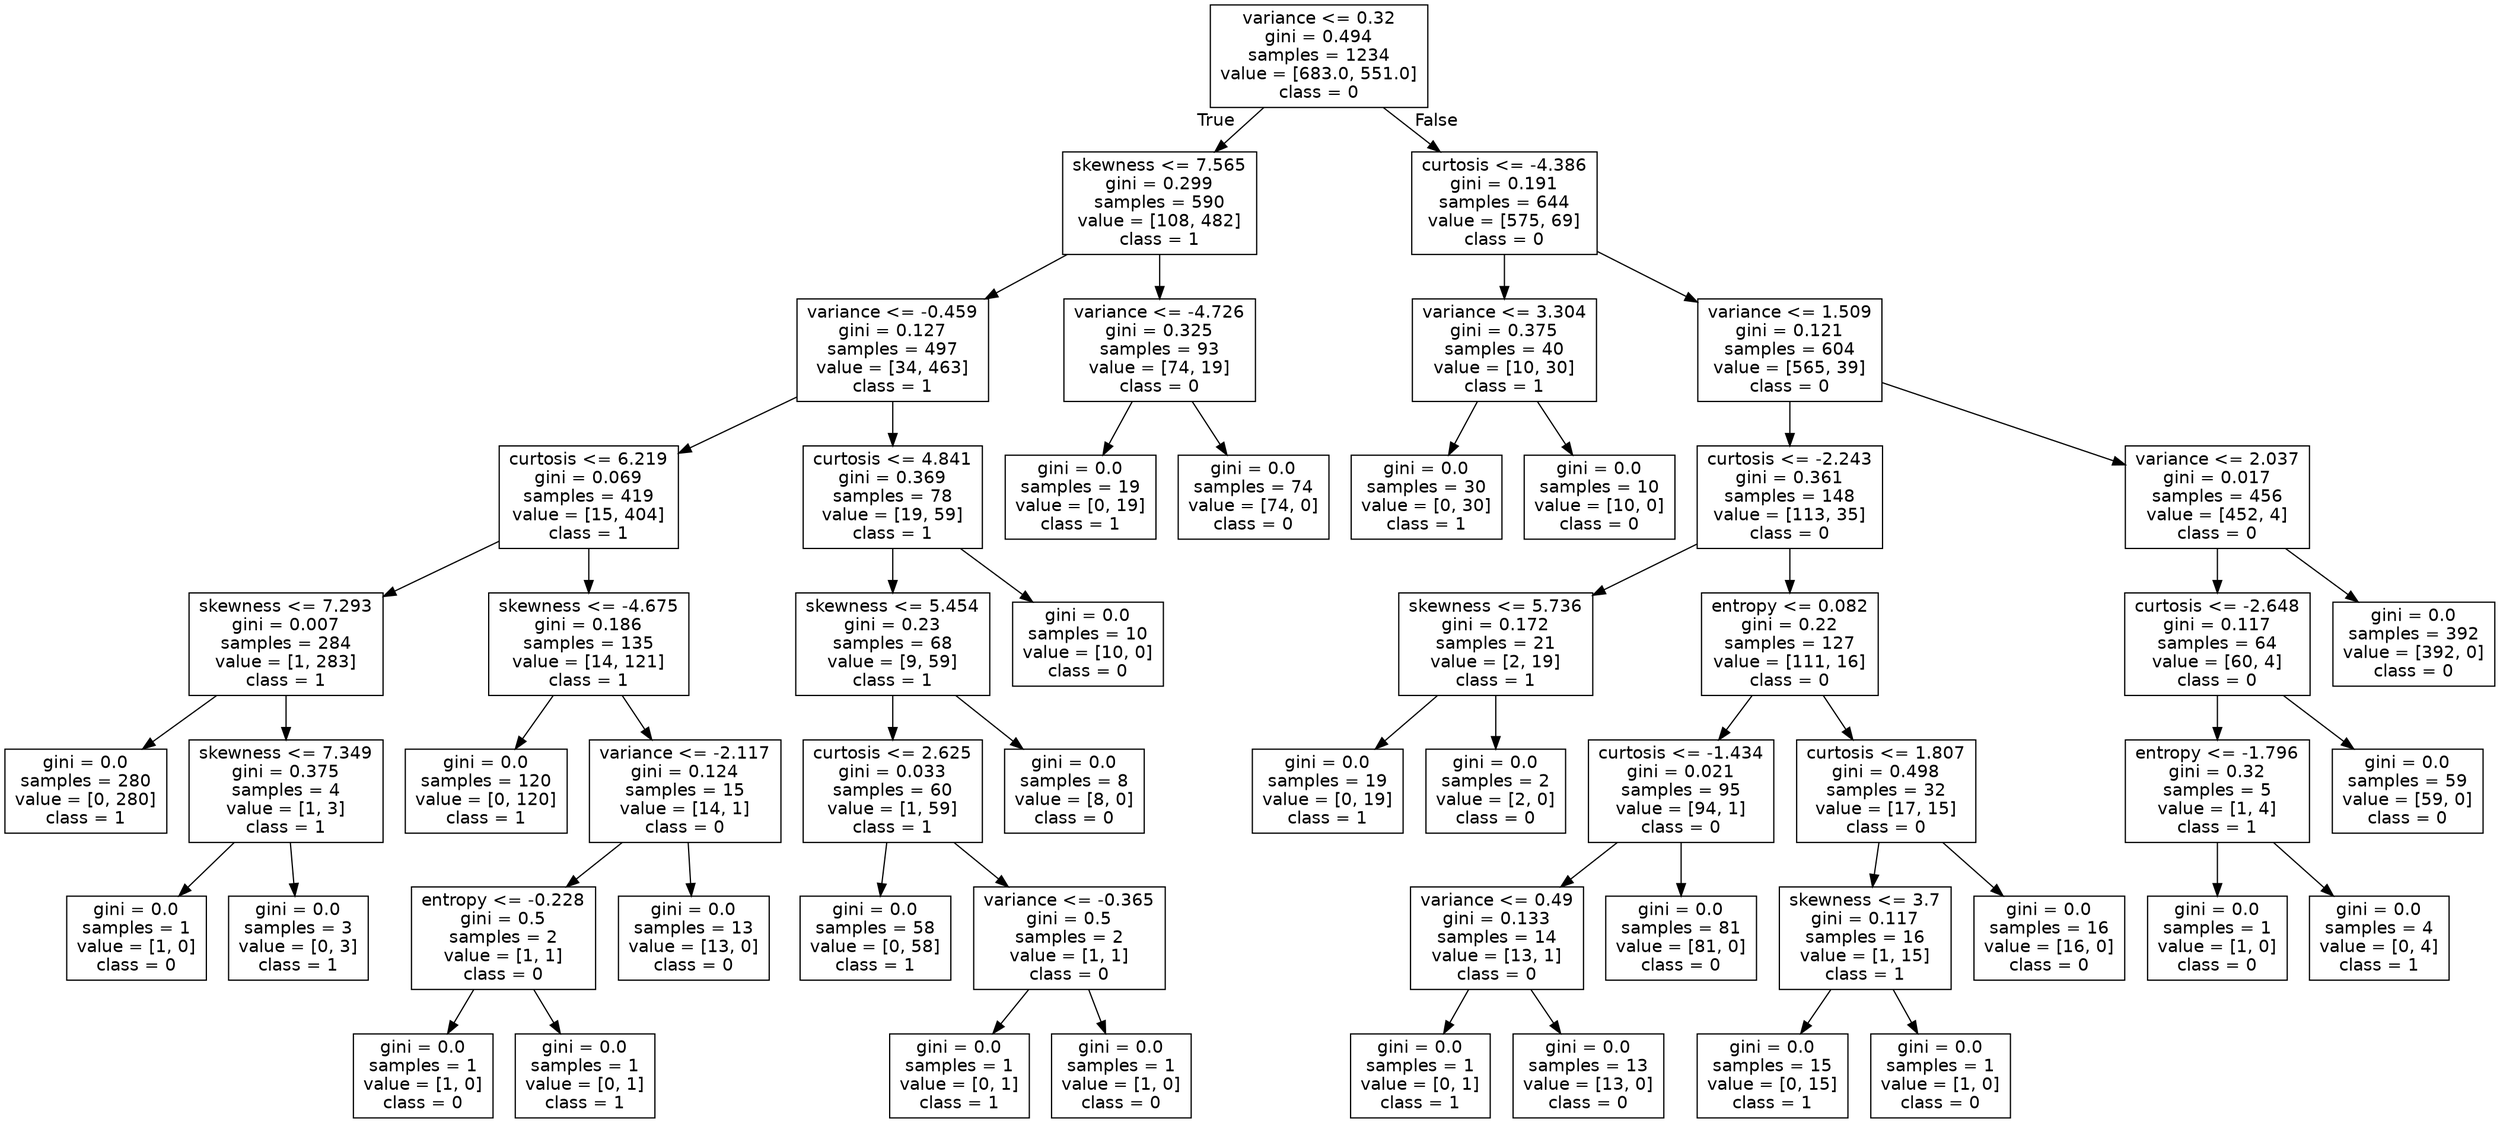 digraph Tree {
node [shape=box, fontname="helvetica"] ;
edge [fontname="helvetica"] ;
0 [label="variance <= 0.32\ngini = 0.494\nsamples = 1234\nvalue = [683.0, 551.0]\nclass = 0"] ;
1 [label="skewness <= 7.565\ngini = 0.299\nsamples = 590\nvalue = [108, 482]\nclass = 1"] ;
0 -> 1 [labeldistance=2.5, labelangle=45, headlabel="True"] ;
2 [label="variance <= -0.459\ngini = 0.127\nsamples = 497\nvalue = [34, 463]\nclass = 1"] ;
1 -> 2 ;
3 [label="curtosis <= 6.219\ngini = 0.069\nsamples = 419\nvalue = [15, 404]\nclass = 1"] ;
2 -> 3 ;
4 [label="skewness <= 7.293\ngini = 0.007\nsamples = 284\nvalue = [1, 283]\nclass = 1"] ;
3 -> 4 ;
5 [label="gini = 0.0\nsamples = 280\nvalue = [0, 280]\nclass = 1"] ;
4 -> 5 ;
6 [label="skewness <= 7.349\ngini = 0.375\nsamples = 4\nvalue = [1, 3]\nclass = 1"] ;
4 -> 6 ;
7 [label="gini = 0.0\nsamples = 1\nvalue = [1, 0]\nclass = 0"] ;
6 -> 7 ;
8 [label="gini = 0.0\nsamples = 3\nvalue = [0, 3]\nclass = 1"] ;
6 -> 8 ;
9 [label="skewness <= -4.675\ngini = 0.186\nsamples = 135\nvalue = [14, 121]\nclass = 1"] ;
3 -> 9 ;
10 [label="gini = 0.0\nsamples = 120\nvalue = [0, 120]\nclass = 1"] ;
9 -> 10 ;
11 [label="variance <= -2.117\ngini = 0.124\nsamples = 15\nvalue = [14, 1]\nclass = 0"] ;
9 -> 11 ;
12 [label="entropy <= -0.228\ngini = 0.5\nsamples = 2\nvalue = [1, 1]\nclass = 0"] ;
11 -> 12 ;
13 [label="gini = 0.0\nsamples = 1\nvalue = [1, 0]\nclass = 0"] ;
12 -> 13 ;
14 [label="gini = 0.0\nsamples = 1\nvalue = [0, 1]\nclass = 1"] ;
12 -> 14 ;
15 [label="gini = 0.0\nsamples = 13\nvalue = [13, 0]\nclass = 0"] ;
11 -> 15 ;
16 [label="curtosis <= 4.841\ngini = 0.369\nsamples = 78\nvalue = [19, 59]\nclass = 1"] ;
2 -> 16 ;
17 [label="skewness <= 5.454\ngini = 0.23\nsamples = 68\nvalue = [9, 59]\nclass = 1"] ;
16 -> 17 ;
18 [label="curtosis <= 2.625\ngini = 0.033\nsamples = 60\nvalue = [1, 59]\nclass = 1"] ;
17 -> 18 ;
19 [label="gini = 0.0\nsamples = 58\nvalue = [0, 58]\nclass = 1"] ;
18 -> 19 ;
20 [label="variance <= -0.365\ngini = 0.5\nsamples = 2\nvalue = [1, 1]\nclass = 0"] ;
18 -> 20 ;
21 [label="gini = 0.0\nsamples = 1\nvalue = [0, 1]\nclass = 1"] ;
20 -> 21 ;
22 [label="gini = 0.0\nsamples = 1\nvalue = [1, 0]\nclass = 0"] ;
20 -> 22 ;
23 [label="gini = 0.0\nsamples = 8\nvalue = [8, 0]\nclass = 0"] ;
17 -> 23 ;
24 [label="gini = 0.0\nsamples = 10\nvalue = [10, 0]\nclass = 0"] ;
16 -> 24 ;
25 [label="variance <= -4.726\ngini = 0.325\nsamples = 93\nvalue = [74, 19]\nclass = 0"] ;
1 -> 25 ;
26 [label="gini = 0.0\nsamples = 19\nvalue = [0, 19]\nclass = 1"] ;
25 -> 26 ;
27 [label="gini = 0.0\nsamples = 74\nvalue = [74, 0]\nclass = 0"] ;
25 -> 27 ;
28 [label="curtosis <= -4.386\ngini = 0.191\nsamples = 644\nvalue = [575, 69]\nclass = 0"] ;
0 -> 28 [labeldistance=2.5, labelangle=-45, headlabel="False"] ;
29 [label="variance <= 3.304\ngini = 0.375\nsamples = 40\nvalue = [10, 30]\nclass = 1"] ;
28 -> 29 ;
30 [label="gini = 0.0\nsamples = 30\nvalue = [0, 30]\nclass = 1"] ;
29 -> 30 ;
31 [label="gini = 0.0\nsamples = 10\nvalue = [10, 0]\nclass = 0"] ;
29 -> 31 ;
32 [label="variance <= 1.509\ngini = 0.121\nsamples = 604\nvalue = [565, 39]\nclass = 0"] ;
28 -> 32 ;
33 [label="curtosis <= -2.243\ngini = 0.361\nsamples = 148\nvalue = [113, 35]\nclass = 0"] ;
32 -> 33 ;
34 [label="skewness <= 5.736\ngini = 0.172\nsamples = 21\nvalue = [2, 19]\nclass = 1"] ;
33 -> 34 ;
35 [label="gini = 0.0\nsamples = 19\nvalue = [0, 19]\nclass = 1"] ;
34 -> 35 ;
36 [label="gini = 0.0\nsamples = 2\nvalue = [2, 0]\nclass = 0"] ;
34 -> 36 ;
37 [label="entropy <= 0.082\ngini = 0.22\nsamples = 127\nvalue = [111, 16]\nclass = 0"] ;
33 -> 37 ;
38 [label="curtosis <= -1.434\ngini = 0.021\nsamples = 95\nvalue = [94, 1]\nclass = 0"] ;
37 -> 38 ;
39 [label="variance <= 0.49\ngini = 0.133\nsamples = 14\nvalue = [13, 1]\nclass = 0"] ;
38 -> 39 ;
40 [label="gini = 0.0\nsamples = 1\nvalue = [0, 1]\nclass = 1"] ;
39 -> 40 ;
41 [label="gini = 0.0\nsamples = 13\nvalue = [13, 0]\nclass = 0"] ;
39 -> 41 ;
42 [label="gini = 0.0\nsamples = 81\nvalue = [81, 0]\nclass = 0"] ;
38 -> 42 ;
43 [label="curtosis <= 1.807\ngini = 0.498\nsamples = 32\nvalue = [17, 15]\nclass = 0"] ;
37 -> 43 ;
44 [label="skewness <= 3.7\ngini = 0.117\nsamples = 16\nvalue = [1, 15]\nclass = 1"] ;
43 -> 44 ;
45 [label="gini = 0.0\nsamples = 15\nvalue = [0, 15]\nclass = 1"] ;
44 -> 45 ;
46 [label="gini = 0.0\nsamples = 1\nvalue = [1, 0]\nclass = 0"] ;
44 -> 46 ;
47 [label="gini = 0.0\nsamples = 16\nvalue = [16, 0]\nclass = 0"] ;
43 -> 47 ;
48 [label="variance <= 2.037\ngini = 0.017\nsamples = 456\nvalue = [452, 4]\nclass = 0"] ;
32 -> 48 ;
49 [label="curtosis <= -2.648\ngini = 0.117\nsamples = 64\nvalue = [60, 4]\nclass = 0"] ;
48 -> 49 ;
50 [label="entropy <= -1.796\ngini = 0.32\nsamples = 5\nvalue = [1, 4]\nclass = 1"] ;
49 -> 50 ;
51 [label="gini = 0.0\nsamples = 1\nvalue = [1, 0]\nclass = 0"] ;
50 -> 51 ;
52 [label="gini = 0.0\nsamples = 4\nvalue = [0, 4]\nclass = 1"] ;
50 -> 52 ;
53 [label="gini = 0.0\nsamples = 59\nvalue = [59, 0]\nclass = 0"] ;
49 -> 53 ;
54 [label="gini = 0.0\nsamples = 392\nvalue = [392, 0]\nclass = 0"] ;
48 -> 54 ;
}